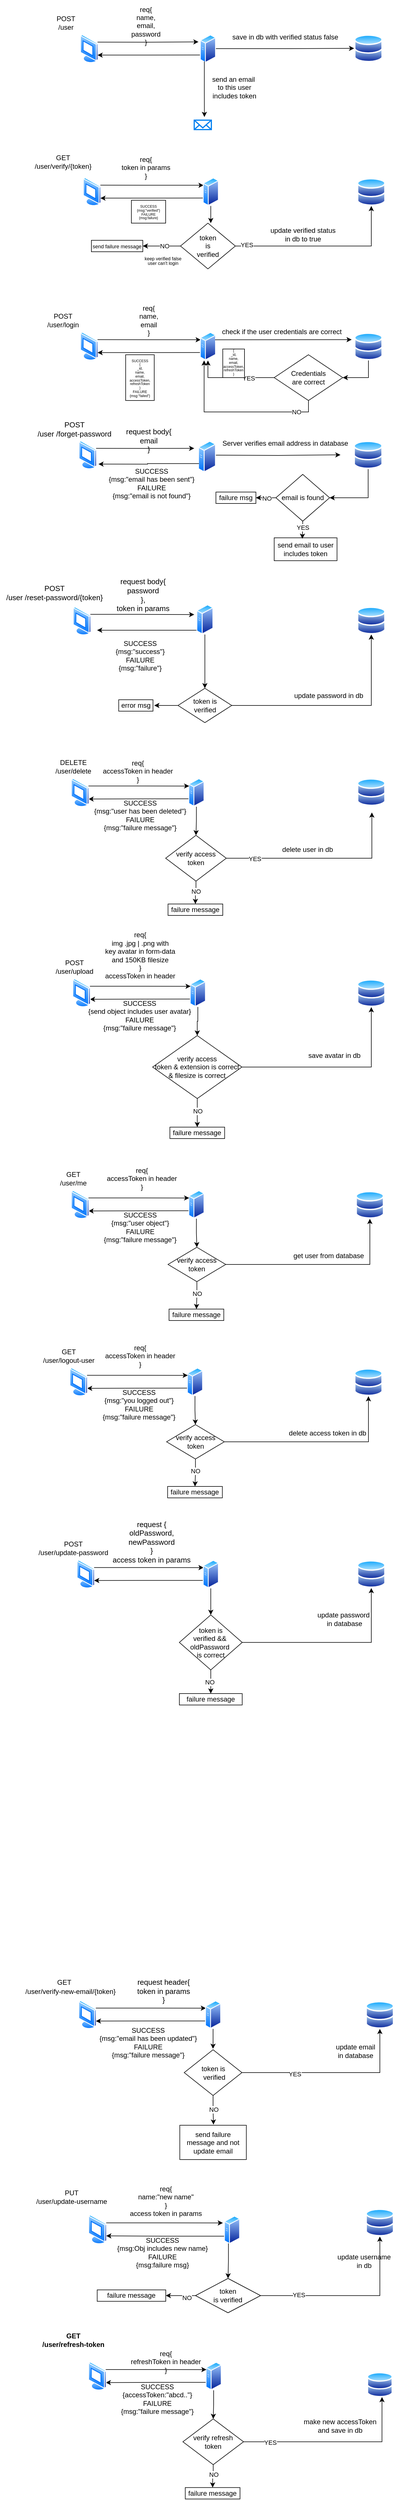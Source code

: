 <mxfile version="23.1.2" type="device">
  <diagram id="Fzx5WwRsPnoLJgNOwPdi" name="Page-1">
    <mxGraphModel dx="934" dy="715" grid="1" gridSize="10" guides="1" tooltips="1" connect="1" arrows="1" fold="1" page="1" pageScale="1" pageWidth="827" pageHeight="1169" math="0" shadow="0">
      <root>
        <mxCell id="0" />
        <mxCell id="1" parent="0" />
        <mxCell id="-NY3NpNkmHzMiphdb3_H-1" value="" style="image;aspect=fixed;perimeter=ellipsePerimeter;html=1;align=center;shadow=0;dashed=0;spacingTop=3;image=img/lib/active_directory/vista_terminal.svg;" parent="1" vertex="1">
          <mxGeometry x="160" y="60" width="32.5" height="50" as="geometry" />
        </mxCell>
        <mxCell id="-NY3NpNkmHzMiphdb3_H-2" style="edgeStyle=orthogonalEdgeStyle;rounded=0;orthogonalLoop=1;jettySize=auto;html=1;exitX=0;exitY=0.75;exitDx=0;exitDy=0;entryX=1;entryY=0.75;entryDx=0;entryDy=0;" parent="1" source="-NY3NpNkmHzMiphdb3_H-4" target="-NY3NpNkmHzMiphdb3_H-1" edge="1">
          <mxGeometry relative="1" as="geometry" />
        </mxCell>
        <mxCell id="-NY3NpNkmHzMiphdb3_H-3" style="edgeStyle=orthogonalEdgeStyle;rounded=0;orthogonalLoop=1;jettySize=auto;html=1;exitX=1;exitY=0.5;exitDx=0;exitDy=0;entryX=0;entryY=0.5;entryDx=0;entryDy=0;" parent="1" source="-NY3NpNkmHzMiphdb3_H-4" target="-NY3NpNkmHzMiphdb3_H-5" edge="1">
          <mxGeometry relative="1" as="geometry" />
        </mxCell>
        <mxCell id="-NY3NpNkmHzMiphdb3_H-4" value="" style="image;aspect=fixed;perimeter=ellipsePerimeter;html=1;align=center;shadow=0;dashed=0;spacingTop=3;image=img/lib/active_directory/generic_server.svg;" parent="1" vertex="1">
          <mxGeometry x="370" y="60" width="28.0" height="50" as="geometry" />
        </mxCell>
        <mxCell id="-NY3NpNkmHzMiphdb3_H-5" value="" style="image;aspect=fixed;perimeter=ellipsePerimeter;html=1;align=center;shadow=0;dashed=0;spacingTop=3;image=img/lib/active_directory/databases.svg;" parent="1" vertex="1">
          <mxGeometry x="640" y="60" width="50" height="49" as="geometry" />
        </mxCell>
        <mxCell id="-NY3NpNkmHzMiphdb3_H-6" style="edgeStyle=orthogonalEdgeStyle;rounded=0;orthogonalLoop=1;jettySize=auto;html=1;exitX=1;exitY=0.25;exitDx=0;exitDy=0;entryX=-0.09;entryY=0.264;entryDx=0;entryDy=0;entryPerimeter=0;" parent="1" source="-NY3NpNkmHzMiphdb3_H-1" target="-NY3NpNkmHzMiphdb3_H-4" edge="1">
          <mxGeometry relative="1" as="geometry" />
        </mxCell>
        <mxCell id="-NY3NpNkmHzMiphdb3_H-7" value="POST&lt;br&gt;/user" style="text;html=1;align=center;verticalAlign=middle;resizable=0;points=[];autosize=1;strokeColor=none;fillColor=none;" parent="1" vertex="1">
          <mxGeometry x="105" y="20" width="60" height="40" as="geometry" />
        </mxCell>
        <mxCell id="-NY3NpNkmHzMiphdb3_H-8" value="req{&lt;br&gt;name,&lt;br&gt;email,&lt;br&gt;password&lt;br&gt;}" style="text;html=1;align=center;verticalAlign=middle;resizable=0;points=[];autosize=1;strokeColor=none;fillColor=none;" parent="1" vertex="1">
          <mxGeometry x="240" width="70" height="90" as="geometry" />
        </mxCell>
        <mxCell id="-NY3NpNkmHzMiphdb3_H-9" style="edgeStyle=orthogonalEdgeStyle;rounded=0;orthogonalLoop=1;jettySize=auto;html=1;exitX=0.25;exitY=1;exitDx=0;exitDy=0;entryX=0.328;entryY=-0.335;entryDx=0;entryDy=0;entryPerimeter=0;" parent="1" source="-NY3NpNkmHzMiphdb3_H-4" edge="1">
          <mxGeometry relative="1" as="geometry">
            <mxPoint x="377.84" y="204.472" as="targetPoint" />
          </mxGeometry>
        </mxCell>
        <mxCell id="-NY3NpNkmHzMiphdb3_H-10" value="send an email&amp;nbsp;&lt;br&gt;to this user &lt;br&gt;includes token" style="text;html=1;align=center;verticalAlign=middle;resizable=0;points=[];autosize=1;strokeColor=none;fillColor=none;" parent="1" vertex="1">
          <mxGeometry x="380" y="123" width="100" height="60" as="geometry" />
        </mxCell>
        <mxCell id="-NY3NpNkmHzMiphdb3_H-11" value="save in db with verified status false" style="text;html=1;align=center;verticalAlign=middle;resizable=0;points=[];autosize=1;strokeColor=none;fillColor=none;" parent="1" vertex="1">
          <mxGeometry x="413.5" y="50" width="210" height="30" as="geometry" />
        </mxCell>
        <mxCell id="-NY3NpNkmHzMiphdb3_H-12" value="" style="html=1;verticalLabelPosition=bottom;align=center;labelBackgroundColor=#ffffff;verticalAlign=top;strokeWidth=2;strokeColor=#0080F0;shadow=0;dashed=0;shape=mxgraph.ios7.icons.mail;" parent="1" vertex="1">
          <mxGeometry x="360" y="210" width="30" height="16.5" as="geometry" />
        </mxCell>
        <mxCell id="-NY3NpNkmHzMiphdb3_H-13" style="edgeStyle=orthogonalEdgeStyle;rounded=0;orthogonalLoop=1;jettySize=auto;html=1;exitX=1;exitY=0.25;exitDx=0;exitDy=0;entryX=0;entryY=0.25;entryDx=0;entryDy=0;" parent="1" source="-NY3NpNkmHzMiphdb3_H-14" target="-NY3NpNkmHzMiphdb3_H-16" edge="1">
          <mxGeometry relative="1" as="geometry" />
        </mxCell>
        <mxCell id="-NY3NpNkmHzMiphdb3_H-14" value="" style="image;aspect=fixed;perimeter=ellipsePerimeter;html=1;align=center;shadow=0;dashed=0;spacingTop=3;image=img/lib/active_directory/vista_terminal.svg;" parent="1" vertex="1">
          <mxGeometry x="165" y="310" width="32.5" height="50" as="geometry" />
        </mxCell>
        <mxCell id="-NY3NpNkmHzMiphdb3_H-15" style="edgeStyle=orthogonalEdgeStyle;rounded=0;orthogonalLoop=1;jettySize=auto;html=1;exitX=0;exitY=0.75;exitDx=0;exitDy=0;entryX=1;entryY=0.75;entryDx=0;entryDy=0;" parent="1" source="-NY3NpNkmHzMiphdb3_H-16" target="-NY3NpNkmHzMiphdb3_H-14" edge="1">
          <mxGeometry relative="1" as="geometry" />
        </mxCell>
        <mxCell id="-NY3NpNkmHzMiphdb3_H-16" value="" style="image;aspect=fixed;perimeter=ellipsePerimeter;html=1;align=center;shadow=0;dashed=0;spacingTop=3;image=img/lib/active_directory/generic_server.svg;" parent="1" vertex="1">
          <mxGeometry x="375" y="310" width="28.0" height="50" as="geometry" />
        </mxCell>
        <mxCell id="-NY3NpNkmHzMiphdb3_H-17" value="" style="image;aspect=fixed;perimeter=ellipsePerimeter;html=1;align=center;shadow=0;dashed=0;spacingTop=3;image=img/lib/active_directory/databases.svg;" parent="1" vertex="1">
          <mxGeometry x="645" y="311" width="50" height="49" as="geometry" />
        </mxCell>
        <mxCell id="-NY3NpNkmHzMiphdb3_H-18" value="GET&lt;br&gt;/user/verify/{token}" style="text;html=1;align=center;verticalAlign=middle;resizable=0;points=[];autosize=1;strokeColor=none;fillColor=none;" parent="1" vertex="1">
          <mxGeometry x="70" y="263" width="120" height="40" as="geometry" />
        </mxCell>
        <mxCell id="-NY3NpNkmHzMiphdb3_H-19" value="req{&lt;br&gt;token in params&lt;br&gt;}" style="text;html=1;align=center;verticalAlign=middle;resizable=0;points=[];autosize=1;strokeColor=none;fillColor=none;" parent="1" vertex="1">
          <mxGeometry x="220" y="263" width="110" height="60" as="geometry" />
        </mxCell>
        <mxCell id="-NY3NpNkmHzMiphdb3_H-20" style="edgeStyle=orthogonalEdgeStyle;rounded=0;orthogonalLoop=1;jettySize=auto;html=1;exitX=1;exitY=0.5;exitDx=0;exitDy=0;entryX=0.5;entryY=1;entryDx=0;entryDy=0;" parent="1" source="-NY3NpNkmHzMiphdb3_H-24" target="-NY3NpNkmHzMiphdb3_H-17" edge="1">
          <mxGeometry relative="1" as="geometry" />
        </mxCell>
        <mxCell id="-NY3NpNkmHzMiphdb3_H-21" value="YES" style="edgeLabel;html=1;align=center;verticalAlign=middle;resizable=0;points=[];" parent="-NY3NpNkmHzMiphdb3_H-20" vertex="1" connectable="0">
          <mxGeometry x="-0.871" y="2" relative="1" as="geometry">
            <mxPoint as="offset" />
          </mxGeometry>
        </mxCell>
        <mxCell id="-NY3NpNkmHzMiphdb3_H-22" style="edgeStyle=orthogonalEdgeStyle;rounded=0;orthogonalLoop=1;jettySize=auto;html=1;" parent="1" source="-NY3NpNkmHzMiphdb3_H-24" edge="1">
          <mxGeometry relative="1" as="geometry">
            <mxPoint x="270.0" y="430" as="targetPoint" />
          </mxGeometry>
        </mxCell>
        <mxCell id="-NY3NpNkmHzMiphdb3_H-23" value="NO" style="edgeLabel;html=1;align=center;verticalAlign=middle;resizable=0;points=[];" parent="-NY3NpNkmHzMiphdb3_H-22" vertex="1" connectable="0">
          <mxGeometry x="-0.138" relative="1" as="geometry">
            <mxPoint as="offset" />
          </mxGeometry>
        </mxCell>
        <mxCell id="-NY3NpNkmHzMiphdb3_H-24" value="token&lt;br&gt;is&lt;br&gt;verified" style="rhombus;whiteSpace=wrap;html=1;" parent="1" vertex="1">
          <mxGeometry x="336" y="390" width="96" height="80" as="geometry" />
        </mxCell>
        <mxCell id="-NY3NpNkmHzMiphdb3_H-25" style="edgeStyle=orthogonalEdgeStyle;rounded=0;orthogonalLoop=1;jettySize=auto;html=1;entryX=0.552;entryY=0;entryDx=0;entryDy=0;entryPerimeter=0;" parent="1" source="-NY3NpNkmHzMiphdb3_H-16" target="-NY3NpNkmHzMiphdb3_H-24" edge="1">
          <mxGeometry relative="1" as="geometry" />
        </mxCell>
        <mxCell id="-NY3NpNkmHzMiphdb3_H-26" value="update verified status &lt;br&gt;in db to true" style="text;html=1;align=center;verticalAlign=middle;resizable=0;points=[];autosize=1;strokeColor=none;fillColor=none;" parent="1" vertex="1">
          <mxGeometry x="480" y="390" width="140" height="40" as="geometry" />
        </mxCell>
        <mxCell id="-NY3NpNkmHzMiphdb3_H-27" value="&lt;font style=&quot;font-size: 9px;&quot;&gt;send failure message&lt;/font&gt;" style="whiteSpace=wrap;html=1;direction=south;" parent="1" vertex="1">
          <mxGeometry x="180" y="420" width="90" height="20" as="geometry" />
        </mxCell>
        <mxCell id="-NY3NpNkmHzMiphdb3_H-28" value="&lt;p style=&quot;line-height: 40%;&quot;&gt;&lt;font style=&quot;font-size: 6px;&quot;&gt;SUCCESS&lt;br&gt;{msg:&quot;verified&quot;}&lt;br&gt;FAILURE&lt;br&gt;{msg:failure}&lt;/font&gt;&lt;br&gt;&lt;/p&gt;" style="whiteSpace=wrap;html=1;" parent="1" vertex="1">
          <mxGeometry x="250" y="350" width="60" height="40" as="geometry" />
        </mxCell>
        <mxCell id="-NY3NpNkmHzMiphdb3_H-29" value="&lt;p style=&quot;line-height: 50%;&quot;&gt;&lt;font style=&quot;font-size: 8px;&quot;&gt;keep verified false&lt;br&gt;user can&#39;t login&lt;/font&gt;&lt;br&gt;&lt;/p&gt;" style="text;html=1;align=center;verticalAlign=middle;resizable=0;points=[];autosize=1;strokeColor=none;fillColor=none;" parent="1" vertex="1">
          <mxGeometry x="260" y="430" width="90" height="50" as="geometry" />
        </mxCell>
        <mxCell id="-NY3NpNkmHzMiphdb3_H-30" style="edgeStyle=orthogonalEdgeStyle;rounded=0;orthogonalLoop=1;jettySize=auto;html=1;exitX=1;exitY=0.25;exitDx=0;exitDy=0;entryX=0;entryY=0.25;entryDx=0;entryDy=0;" parent="1" source="-NY3NpNkmHzMiphdb3_H-31" target="-NY3NpNkmHzMiphdb3_H-33" edge="1">
          <mxGeometry relative="1" as="geometry" />
        </mxCell>
        <mxCell id="-NY3NpNkmHzMiphdb3_H-31" value="" style="image;aspect=fixed;perimeter=ellipsePerimeter;html=1;align=center;shadow=0;dashed=0;spacingTop=3;image=img/lib/active_directory/vista_terminal.svg;" parent="1" vertex="1">
          <mxGeometry x="160" y="580" width="32.5" height="50" as="geometry" />
        </mxCell>
        <mxCell id="-NY3NpNkmHzMiphdb3_H-32" style="edgeStyle=orthogonalEdgeStyle;rounded=0;orthogonalLoop=1;jettySize=auto;html=1;exitX=0;exitY=0.75;exitDx=0;exitDy=0;entryX=1;entryY=0.75;entryDx=0;entryDy=0;" parent="1" source="-NY3NpNkmHzMiphdb3_H-33" target="-NY3NpNkmHzMiphdb3_H-31" edge="1">
          <mxGeometry relative="1" as="geometry" />
        </mxCell>
        <mxCell id="-NY3NpNkmHzMiphdb3_H-33" value="" style="image;aspect=fixed;perimeter=ellipsePerimeter;html=1;align=center;shadow=0;dashed=0;spacingTop=3;image=img/lib/active_directory/generic_server.svg;" parent="1" vertex="1">
          <mxGeometry x="370" y="580" width="28.0" height="50" as="geometry" />
        </mxCell>
        <mxCell id="-NY3NpNkmHzMiphdb3_H-34" style="edgeStyle=orthogonalEdgeStyle;rounded=0;orthogonalLoop=1;jettySize=auto;html=1;exitX=0.5;exitY=1;exitDx=0;exitDy=0;entryX=1;entryY=0.5;entryDx=0;entryDy=0;" parent="1" source="-NY3NpNkmHzMiphdb3_H-35" target="-NY3NpNkmHzMiphdb3_H-44" edge="1">
          <mxGeometry relative="1" as="geometry" />
        </mxCell>
        <mxCell id="-NY3NpNkmHzMiphdb3_H-35" value="" style="image;aspect=fixed;perimeter=ellipsePerimeter;html=1;align=center;shadow=0;dashed=0;spacingTop=3;image=img/lib/active_directory/databases.svg;" parent="1" vertex="1">
          <mxGeometry x="640" y="581" width="50" height="49" as="geometry" />
        </mxCell>
        <mxCell id="-NY3NpNkmHzMiphdb3_H-36" value="POST&lt;br&gt;/user/login" style="text;html=1;align=center;verticalAlign=middle;resizable=0;points=[];autosize=1;strokeColor=none;fillColor=none;" parent="1" vertex="1">
          <mxGeometry x="90" y="540" width="80" height="40" as="geometry" />
        </mxCell>
        <mxCell id="-NY3NpNkmHzMiphdb3_H-37" value="req{&lt;br&gt;name,&lt;br&gt;email&lt;br&gt;}" style="text;html=1;align=center;verticalAlign=middle;resizable=0;points=[];autosize=1;strokeColor=none;fillColor=none;" parent="1" vertex="1">
          <mxGeometry x="250" y="525" width="60" height="70" as="geometry" />
        </mxCell>
        <mxCell id="-NY3NpNkmHzMiphdb3_H-38" value="&lt;p style=&quot;line-height: 40%;&quot;&gt;&lt;br&gt;&lt;/p&gt;" style="text;html=1;align=center;verticalAlign=middle;resizable=0;points=[];autosize=1;strokeColor=none;fillColor=none;" parent="1" vertex="1">
          <mxGeometry x="270" y="633" width="20" height="40" as="geometry" />
        </mxCell>
        <mxCell id="-NY3NpNkmHzMiphdb3_H-39" value="&lt;p style=&quot;line-height: 40%;&quot;&gt;&lt;font style=&quot;font-size: 6px;&quot;&gt;SUCCESS&lt;/font&gt;&lt;br style=&quot;border-color: var(--border-color); font-size: 6px;&quot;&gt;&lt;span style=&quot;font-size: 6px;&quot;&gt;{&lt;/span&gt;&lt;br style=&quot;border-color: var(--border-color); font-size: 6px;&quot;&gt;&lt;span style=&quot;font-size: 6px;&quot;&gt;_id,&lt;/span&gt;&lt;br style=&quot;border-color: var(--border-color); font-size: 6px;&quot;&gt;&lt;span style=&quot;font-size: 6px;&quot;&gt;name,&lt;/span&gt;&lt;br style=&quot;border-color: var(--border-color); font-size: 6px;&quot;&gt;&lt;span style=&quot;font-size: 6px;&quot;&gt;email,&lt;/span&gt;&lt;br style=&quot;border-color: var(--border-color); font-size: 6px;&quot;&gt;&lt;span style=&quot;font-size: 6px;&quot;&gt;accessToken,&lt;/span&gt;&lt;br style=&quot;border-color: var(--border-color); font-size: 6px;&quot;&gt;&lt;span style=&quot;font-size: 6px;&quot;&gt;refreshToken&lt;/span&gt;&lt;br style=&quot;border-color: var(--border-color); font-size: 6px;&quot;&gt;&lt;span style=&quot;font-size: 6px;&quot;&gt;}&lt;/span&gt;&lt;br style=&quot;border-color: var(--border-color); font-size: 6px;&quot;&gt;&lt;span style=&quot;font-size: 6px;&quot;&gt;FAILURE&lt;/span&gt;&lt;br style=&quot;border-color: var(--border-color); font-size: 6px;&quot;&gt;&lt;span style=&quot;font-size: 6px;&quot;&gt;{msg:&quot;failed&quot;}&lt;/span&gt;&lt;/p&gt;" style="rounded=0;whiteSpace=wrap;html=1;" parent="1" vertex="1">
          <mxGeometry x="240" y="620" width="50" height="80" as="geometry" />
        </mxCell>
        <mxCell id="-NY3NpNkmHzMiphdb3_H-40" value="check if the user credentials are correct" style="text;html=1;align=center;verticalAlign=middle;resizable=0;points=[];autosize=1;strokeColor=none;fillColor=none;" parent="1" vertex="1">
          <mxGeometry x="398" y="565" width="230" height="30" as="geometry" />
        </mxCell>
        <mxCell id="-NY3NpNkmHzMiphdb3_H-41" style="edgeStyle=orthogonalEdgeStyle;rounded=0;orthogonalLoop=1;jettySize=auto;html=1;exitX=1;exitY=0.25;exitDx=0;exitDy=0;entryX=-0.086;entryY=0.257;entryDx=0;entryDy=0;entryPerimeter=0;" parent="1" source="-NY3NpNkmHzMiphdb3_H-33" target="-NY3NpNkmHzMiphdb3_H-35" edge="1">
          <mxGeometry relative="1" as="geometry" />
        </mxCell>
        <mxCell id="-NY3NpNkmHzMiphdb3_H-42" style="edgeStyle=orthogonalEdgeStyle;rounded=0;orthogonalLoop=1;jettySize=auto;html=1;exitX=0;exitY=0.5;exitDx=0;exitDy=0;entryX=0.5;entryY=1;entryDx=0;entryDy=0;" parent="1" source="-NY3NpNkmHzMiphdb3_H-44" target="-NY3NpNkmHzMiphdb3_H-33" edge="1">
          <mxGeometry relative="1" as="geometry" />
        </mxCell>
        <mxCell id="-NY3NpNkmHzMiphdb3_H-43" value="YES" style="edgeLabel;html=1;align=center;verticalAlign=middle;resizable=0;points=[];" parent="-NY3NpNkmHzMiphdb3_H-42" vertex="1" connectable="0">
          <mxGeometry x="-0.377" y="1" relative="1" as="geometry">
            <mxPoint as="offset" />
          </mxGeometry>
        </mxCell>
        <mxCell id="-NY3NpNkmHzMiphdb3_H-44" value="Credentials&lt;br&gt;are correct" style="rhombus;whiteSpace=wrap;html=1;" parent="1" vertex="1">
          <mxGeometry x="500" y="620" width="120" height="80" as="geometry" />
        </mxCell>
        <mxCell id="-NY3NpNkmHzMiphdb3_H-45" style="edgeStyle=orthogonalEdgeStyle;rounded=0;orthogonalLoop=1;jettySize=auto;html=1;exitX=0.5;exitY=1;exitDx=0;exitDy=0;entryX=0.262;entryY=1;entryDx=0;entryDy=0;entryPerimeter=0;" parent="1" source="-NY3NpNkmHzMiphdb3_H-44" target="-NY3NpNkmHzMiphdb3_H-33" edge="1">
          <mxGeometry relative="1" as="geometry" />
        </mxCell>
        <mxCell id="-NY3NpNkmHzMiphdb3_H-46" value="NO" style="edgeLabel;html=1;align=center;verticalAlign=middle;resizable=0;points=[];" parent="-NY3NpNkmHzMiphdb3_H-45" vertex="1" connectable="0">
          <mxGeometry x="-0.715" relative="1" as="geometry">
            <mxPoint as="offset" />
          </mxGeometry>
        </mxCell>
        <mxCell id="-NY3NpNkmHzMiphdb3_H-47" value="&lt;p style=&quot;line-height: 40%;&quot;&gt;&lt;br style=&quot;border-color: var(--border-color); font-size: 6px;&quot;&gt;&lt;span style=&quot;font-size: 6px;&quot;&gt;{&lt;/span&gt;&lt;br style=&quot;border-color: var(--border-color); font-size: 6px;&quot;&gt;&lt;span style=&quot;font-size: 6px;&quot;&gt;_id,&lt;/span&gt;&lt;br style=&quot;border-color: var(--border-color); font-size: 6px;&quot;&gt;&lt;span style=&quot;font-size: 6px;&quot;&gt;name,&lt;/span&gt;&lt;br style=&quot;border-color: var(--border-color); font-size: 6px;&quot;&gt;&lt;span style=&quot;font-size: 6px;&quot;&gt;email,&lt;/span&gt;&lt;br style=&quot;border-color: var(--border-color); font-size: 6px;&quot;&gt;&lt;span style=&quot;font-size: 6px;&quot;&gt;accessToken,&lt;/span&gt;&lt;br style=&quot;border-color: var(--border-color); font-size: 6px;&quot;&gt;&lt;span style=&quot;font-size: 6px;&quot;&gt;refreshToken&lt;/span&gt;&lt;br style=&quot;border-color: var(--border-color); font-size: 6px;&quot;&gt;&lt;span style=&quot;font-size: 6px;&quot;&gt;}&lt;/span&gt;&lt;br style=&quot;border-color: var(--border-color); font-size: 6px;&quot;&gt;&lt;br style=&quot;border-color: var(--border-color); font-size: 6px;&quot;&gt;&lt;br&gt;&lt;/p&gt;" style="rounded=0;whiteSpace=wrap;html=1;" parent="1" vertex="1">
          <mxGeometry x="410" y="610" width="38" height="50" as="geometry" />
        </mxCell>
        <mxCell id="-NY3NpNkmHzMiphdb3_H-48" value="" style="image;aspect=fixed;perimeter=ellipsePerimeter;html=1;align=center;shadow=0;dashed=0;spacingTop=3;image=img/lib/active_directory/generic_server.svg;" parent="1" vertex="1">
          <mxGeometry x="366.69" y="770" width="31.31" height="55.9" as="geometry" />
        </mxCell>
        <mxCell id="-NY3NpNkmHzMiphdb3_H-49" value="&lt;div style=&quot;font-size: 13px;&quot;&gt;&lt;font style=&quot;background-color: initial;&quot;&gt;POST&lt;/font&gt;&lt;/div&gt;&lt;div style=&quot;font-size: 13px;&quot;&gt;&lt;font style=&quot;background-color: initial;&quot;&gt;/user &lt;/font&gt;&lt;span style=&quot;background-color: initial;&quot;&gt;/forget-password&lt;/span&gt;&lt;br&gt;&lt;/div&gt;" style="text;html=1;align=center;verticalAlign=middle;resizable=0;points=[];autosize=1;strokeColor=none;fillColor=none;" parent="1" vertex="1">
          <mxGeometry x="75" y="730" width="150" height="40" as="geometry" />
        </mxCell>
        <mxCell id="-NY3NpNkmHzMiphdb3_H-51" value="&lt;div style=&quot;font-size: 13px;&quot;&gt;&lt;font style=&quot;font-size: 13px;&quot;&gt;request body{&lt;br&gt;email&lt;br&gt;&lt;/font&gt;&lt;/div&gt;&lt;div style=&quot;font-size: 13px;&quot;&gt;&lt;font style=&quot;font-size: 13px;&quot;&gt;}&lt;/font&gt;&lt;/div&gt;" style="text;html=1;align=center;verticalAlign=middle;resizable=0;points=[];autosize=1;strokeColor=none;fillColor=none;" parent="1" vertex="1">
          <mxGeometry x="230" y="740" width="100" height="60" as="geometry" />
        </mxCell>
        <mxCell id="-NY3NpNkmHzMiphdb3_H-76" style="edgeStyle=orthogonalEdgeStyle;rounded=0;orthogonalLoop=1;jettySize=auto;html=1;exitX=0.5;exitY=1;exitDx=0;exitDy=0;entryX=1;entryY=0.5;entryDx=0;entryDy=0;" parent="1" source="-NY3NpNkmHzMiphdb3_H-52" target="-NY3NpNkmHzMiphdb3_H-60" edge="1">
          <mxGeometry relative="1" as="geometry" />
        </mxCell>
        <mxCell id="-NY3NpNkmHzMiphdb3_H-52" value="" style="image;aspect=fixed;perimeter=ellipsePerimeter;html=1;align=center;shadow=0;dashed=0;spacingTop=3;image=img/lib/active_directory/databases.svg;" parent="1" vertex="1">
          <mxGeometry x="638.98" y="770" width="51.02" height="50" as="geometry" />
        </mxCell>
        <mxCell id="-NY3NpNkmHzMiphdb3_H-53" value="Server verifies email address in database" style="text;html=1;align=center;verticalAlign=middle;resizable=0;points=[];autosize=1;strokeColor=none;fillColor=none;" parent="1" vertex="1">
          <mxGeometry x="393.5" y="760" width="250" height="30" as="geometry" />
        </mxCell>
        <mxCell id="-NY3NpNkmHzMiphdb3_H-54" value="SUCCESS&lt;br&gt;{msg:&quot;email has been sent&quot;}&lt;br&gt;FAILURE&lt;br&gt;{msg:&quot;email is not found&quot;}" style="text;html=1;align=center;verticalAlign=middle;resizable=0;points=[];autosize=1;strokeColor=none;fillColor=none;" parent="1" vertex="1">
          <mxGeometry x="200" y="810" width="170" height="70" as="geometry" />
        </mxCell>
        <mxCell id="-NY3NpNkmHzMiphdb3_H-57" style="edgeStyle=orthogonalEdgeStyle;rounded=0;orthogonalLoop=1;jettySize=auto;html=1;" parent="1" edge="1">
          <mxGeometry relative="1" as="geometry">
            <mxPoint x="616" y="795.0" as="targetPoint" />
            <mxPoint x="398.0" y="795.5" as="sourcePoint" />
          </mxGeometry>
        </mxCell>
        <mxCell id="-NY3NpNkmHzMiphdb3_H-83" style="edgeStyle=orthogonalEdgeStyle;rounded=0;orthogonalLoop=1;jettySize=auto;html=1;exitX=0;exitY=0.5;exitDx=0;exitDy=0;entryX=1;entryY=0.5;entryDx=0;entryDy=0;" parent="1" source="-NY3NpNkmHzMiphdb3_H-60" target="-NY3NpNkmHzMiphdb3_H-69" edge="1">
          <mxGeometry relative="1" as="geometry" />
        </mxCell>
        <mxCell id="-NY3NpNkmHzMiphdb3_H-84" value="NO" style="edgeLabel;html=1;align=center;verticalAlign=middle;resizable=0;points=[];" parent="-NY3NpNkmHzMiphdb3_H-83" vertex="1" connectable="0">
          <mxGeometry x="-0.079" y="1" relative="1" as="geometry">
            <mxPoint as="offset" />
          </mxGeometry>
        </mxCell>
        <mxCell id="-NY3NpNkmHzMiphdb3_H-60" value="email is found" style="rhombus;whiteSpace=wrap;html=1;" parent="1" vertex="1">
          <mxGeometry x="503.0" y="829.08" width="94" height="81.84" as="geometry" />
        </mxCell>
        <mxCell id="-NY3NpNkmHzMiphdb3_H-69" value="failure msg" style="whiteSpace=wrap;html=1;" parent="1" vertex="1">
          <mxGeometry x="398" y="860" width="70" height="20" as="geometry" />
        </mxCell>
        <mxCell id="-NY3NpNkmHzMiphdb3_H-75" value="send email to user&lt;br style=&quot;border-color: var(--border-color);&quot;&gt;&lt;span style=&quot;&quot;&gt;includes token&lt;/span&gt;" style="whiteSpace=wrap;html=1;" parent="1" vertex="1">
          <mxGeometry x="500" y="940" width="110" height="40" as="geometry" />
        </mxCell>
        <mxCell id="-NY3NpNkmHzMiphdb3_H-81" style="edgeStyle=orthogonalEdgeStyle;rounded=0;orthogonalLoop=1;jettySize=auto;html=1;exitX=1;exitY=0.25;exitDx=0;exitDy=0;" parent="1" source="-NY3NpNkmHzMiphdb3_H-77" edge="1">
          <mxGeometry relative="1" as="geometry">
            <mxPoint x="360" y="783.667" as="targetPoint" />
          </mxGeometry>
        </mxCell>
        <mxCell id="-NY3NpNkmHzMiphdb3_H-77" value="" style="image;aspect=fixed;perimeter=ellipsePerimeter;html=1;align=center;shadow=0;dashed=0;spacingTop=3;image=img/lib/active_directory/vista_terminal.svg;" parent="1" vertex="1">
          <mxGeometry x="157.5" y="770" width="32.5" height="50" as="geometry" />
        </mxCell>
        <mxCell id="-NY3NpNkmHzMiphdb3_H-82" style="edgeStyle=orthogonalEdgeStyle;rounded=0;orthogonalLoop=1;jettySize=auto;html=1;exitX=0;exitY=0.75;exitDx=0;exitDy=0;entryX=1.072;entryY=0.823;entryDx=0;entryDy=0;entryPerimeter=0;" parent="1" source="-NY3NpNkmHzMiphdb3_H-48" target="-NY3NpNkmHzMiphdb3_H-77" edge="1">
          <mxGeometry relative="1" as="geometry" />
        </mxCell>
        <mxCell id="-NY3NpNkmHzMiphdb3_H-85" style="edgeStyle=orthogonalEdgeStyle;rounded=0;orthogonalLoop=1;jettySize=auto;html=1;exitX=0.5;exitY=1;exitDx=0;exitDy=0;entryX=0.448;entryY=0.042;entryDx=0;entryDy=0;entryPerimeter=0;" parent="1" source="-NY3NpNkmHzMiphdb3_H-60" target="-NY3NpNkmHzMiphdb3_H-75" edge="1">
          <mxGeometry relative="1" as="geometry" />
        </mxCell>
        <mxCell id="-NY3NpNkmHzMiphdb3_H-86" value="YES" style="edgeLabel;html=1;align=center;verticalAlign=middle;resizable=0;points=[];" parent="-NY3NpNkmHzMiphdb3_H-85" vertex="1" connectable="0">
          <mxGeometry x="-0.27" relative="1" as="geometry">
            <mxPoint as="offset" />
          </mxGeometry>
        </mxCell>
        <mxCell id="-NY3NpNkmHzMiphdb3_H-87" style="edgeStyle=orthogonalEdgeStyle;rounded=0;orthogonalLoop=1;jettySize=auto;html=1;exitX=0.5;exitY=1;exitDx=0;exitDy=0;entryX=0.5;entryY=0;entryDx=0;entryDy=0;" parent="1" source="-NY3NpNkmHzMiphdb3_H-88" target="-NY3NpNkmHzMiphdb3_H-100" edge="1">
          <mxGeometry relative="1" as="geometry" />
        </mxCell>
        <mxCell id="-NY3NpNkmHzMiphdb3_H-112" style="edgeStyle=orthogonalEdgeStyle;rounded=0;orthogonalLoop=1;jettySize=auto;html=1;exitX=0;exitY=1;exitDx=0;exitDy=0;" parent="1" source="-NY3NpNkmHzMiphdb3_H-88" edge="1">
          <mxGeometry relative="1" as="geometry">
            <mxPoint x="190" y="1101.471" as="targetPoint" />
          </mxGeometry>
        </mxCell>
        <mxCell id="-NY3NpNkmHzMiphdb3_H-88" value="" style="image;aspect=fixed;perimeter=ellipsePerimeter;html=1;align=center;shadow=0;dashed=0;spacingTop=3;image=img/lib/active_directory/generic_server.svg;" parent="1" vertex="1">
          <mxGeometry x="363.82" y="1056" width="29.68" height="53" as="geometry" />
        </mxCell>
        <mxCell id="-NY3NpNkmHzMiphdb3_H-89" value="&lt;div style=&quot;font-size: 13px;&quot;&gt;&lt;font style=&quot;font-size: 13px;&quot;&gt;POST&lt;/font&gt;&lt;/div&gt;&lt;div style=&quot;font-size: 13px;&quot;&gt;&lt;font style=&quot;font-size: 13px;&quot;&gt;/user &lt;/font&gt;/reset-password/{token}&lt;/div&gt;" style="text;html=1;align=center;verticalAlign=middle;resizable=0;points=[];autosize=1;strokeColor=none;fillColor=none;" parent="1" vertex="1">
          <mxGeometry x="20.0" y="1016" width="190" height="40" as="geometry" />
        </mxCell>
        <mxCell id="-NY3NpNkmHzMiphdb3_H-114" style="edgeStyle=orthogonalEdgeStyle;rounded=0;orthogonalLoop=1;jettySize=auto;html=1;exitX=1;exitY=0.25;exitDx=0;exitDy=0;" parent="1" source="-NY3NpNkmHzMiphdb3_H-90" edge="1">
          <mxGeometry relative="1" as="geometry">
            <mxPoint x="360" y="1074.143" as="targetPoint" />
          </mxGeometry>
        </mxCell>
        <mxCell id="-NY3NpNkmHzMiphdb3_H-90" value="" style="image;aspect=fixed;perimeter=ellipsePerimeter;html=1;align=center;shadow=0;dashed=0;spacingTop=3;image=img/lib/active_directory/vista_terminal.svg;" parent="1" vertex="1">
          <mxGeometry x="147.33" y="1060" width="32.67" height="50.27" as="geometry" />
        </mxCell>
        <mxCell id="-NY3NpNkmHzMiphdb3_H-91" value="&lt;div style=&quot;font-size: 13px;&quot;&gt;&lt;font style=&quot;font-size: 13px;&quot;&gt;request body{&lt;br&gt;password&lt;br&gt;&lt;/font&gt;&lt;/div&gt;&lt;div style=&quot;font-size: 13px;&quot;&gt;&lt;font style=&quot;font-size: 13px;&quot;&gt;},&lt;br&gt;token in params&lt;br&gt;&lt;/font&gt;&lt;/div&gt;" style="text;html=1;align=center;verticalAlign=middle;resizable=0;points=[];autosize=1;strokeColor=none;fillColor=none;" parent="1" vertex="1">
          <mxGeometry x="210" y="1000" width="120" height="80" as="geometry" />
        </mxCell>
        <mxCell id="-NY3NpNkmHzMiphdb3_H-92" value="" style="image;aspect=fixed;perimeter=ellipsePerimeter;html=1;align=center;shadow=0;dashed=0;spacingTop=3;image=img/lib/active_directory/databases.svg;" parent="1" vertex="1">
          <mxGeometry x="645.0" y="1060" width="50" height="49" as="geometry" />
        </mxCell>
        <mxCell id="-NY3NpNkmHzMiphdb3_H-97" value="SUCCESS&lt;br&gt;{msg:&quot;success&quot;}&lt;br&gt;FAILURE&lt;br&gt;{msg:&quot;failure&quot;}" style="text;html=1;align=center;verticalAlign=middle;resizable=0;points=[];autosize=1;strokeColor=none;fillColor=none;" parent="1" vertex="1">
          <mxGeometry x="210" y="1111" width="110" height="70" as="geometry" />
        </mxCell>
        <mxCell id="-NY3NpNkmHzMiphdb3_H-109" style="edgeStyle=orthogonalEdgeStyle;rounded=0;orthogonalLoop=1;jettySize=auto;html=1;exitX=1;exitY=0.5;exitDx=0;exitDy=0;entryX=0.5;entryY=1;entryDx=0;entryDy=0;" parent="1" source="-NY3NpNkmHzMiphdb3_H-100" target="-NY3NpNkmHzMiphdb3_H-92" edge="1">
          <mxGeometry relative="1" as="geometry" />
        </mxCell>
        <mxCell id="-NY3NpNkmHzMiphdb3_H-110" style="edgeStyle=orthogonalEdgeStyle;rounded=0;orthogonalLoop=1;jettySize=auto;html=1;exitX=0;exitY=0.5;exitDx=0;exitDy=0;" parent="1" source="-NY3NpNkmHzMiphdb3_H-100" edge="1">
          <mxGeometry relative="1" as="geometry">
            <mxPoint x="290" y="1233" as="targetPoint" />
          </mxGeometry>
        </mxCell>
        <mxCell id="-NY3NpNkmHzMiphdb3_H-100" value="token is &lt;br&gt;verified" style="rhombus;whiteSpace=wrap;html=1;" parent="1" vertex="1">
          <mxGeometry x="331.66" y="1203" width="94" height="60" as="geometry" />
        </mxCell>
        <mxCell id="-NY3NpNkmHzMiphdb3_H-104" value="&lt;div&gt;update password in db&lt;/div&gt;&lt;div&gt;&lt;br&gt;&lt;/div&gt;" style="text;html=1;align=center;verticalAlign=middle;resizable=0;points=[];autosize=1;strokeColor=none;fillColor=none;" parent="1" vertex="1">
          <mxGeometry x="520" y="1203" width="150" height="40" as="geometry" />
        </mxCell>
        <mxCell id="-NY3NpNkmHzMiphdb3_H-111" value="error msg" style="whiteSpace=wrap;html=1;" parent="1" vertex="1">
          <mxGeometry x="227.82" y="1223" width="60" height="20" as="geometry" />
        </mxCell>
        <mxCell id="-NY3NpNkmHzMiphdb3_H-137" style="edgeStyle=orthogonalEdgeStyle;rounded=0;orthogonalLoop=1;jettySize=auto;html=1;exitX=0;exitY=0.75;exitDx=0;exitDy=0;entryX=1;entryY=0.75;entryDx=0;entryDy=0;" parent="1" source="-NY3NpNkmHzMiphdb3_H-116" target="-NY3NpNkmHzMiphdb3_H-135" edge="1">
          <mxGeometry relative="1" as="geometry" />
        </mxCell>
        <mxCell id="-NY3NpNkmHzMiphdb3_H-139" style="edgeStyle=orthogonalEdgeStyle;rounded=0;orthogonalLoop=1;jettySize=auto;html=1;exitX=0.5;exitY=1;exitDx=0;exitDy=0;entryX=0.5;entryY=0;entryDx=0;entryDy=0;" parent="1" source="-NY3NpNkmHzMiphdb3_H-116" target="-NY3NpNkmHzMiphdb3_H-125" edge="1">
          <mxGeometry relative="1" as="geometry" />
        </mxCell>
        <mxCell id="-NY3NpNkmHzMiphdb3_H-116" value="" style="image;aspect=fixed;perimeter=ellipsePerimeter;html=1;align=center;shadow=0;dashed=0;spacingTop=3;image=img/lib/active_directory/generic_server.svg;" parent="1" vertex="1">
          <mxGeometry x="349.84" y="1360" width="28" height="50" as="geometry" />
        </mxCell>
        <mxCell id="-NY3NpNkmHzMiphdb3_H-117" value="&lt;div class=&quot;opblock-summary-path-description-wrapper&quot;&gt;&lt;/div&gt;&lt;span style=&quot;&quot; class=&quot;opblock-summary-method&quot;&gt;DELETE&lt;/span&gt;&lt;br&gt;/user/delete" style="text;html=1;align=center;verticalAlign=middle;resizable=0;points=[];autosize=1;strokeColor=none;fillColor=none;" parent="1" vertex="1">
          <mxGeometry x="102.5" y="1320" width="90" height="40" as="geometry" />
        </mxCell>
        <mxCell id="-NY3NpNkmHzMiphdb3_H-119" value="" style="image;aspect=fixed;perimeter=ellipsePerimeter;html=1;align=center;shadow=0;dashed=0;spacingTop=3;image=img/lib/active_directory/databases.svg;" parent="1" vertex="1">
          <mxGeometry x="645" y="1360" width="50" height="49" as="geometry" />
        </mxCell>
        <mxCell id="-NY3NpNkmHzMiphdb3_H-121" style="edgeStyle=orthogonalEdgeStyle;rounded=0;orthogonalLoop=1;jettySize=auto;html=1;" parent="1" source="-NY3NpNkmHzMiphdb3_H-125" edge="1">
          <mxGeometry relative="1" as="geometry">
            <mxPoint x="671" y="1420" as="targetPoint" />
            <mxPoint x="369.997" y="1534.093" as="sourcePoint" />
            <Array as="points">
              <mxPoint x="671" y="1500" />
            </Array>
          </mxGeometry>
        </mxCell>
        <mxCell id="-NY3NpNkmHzMiphdb3_H-140" value="YES" style="edgeLabel;html=1;align=center;verticalAlign=middle;resizable=0;points=[];" parent="-NY3NpNkmHzMiphdb3_H-121" vertex="1" connectable="0">
          <mxGeometry x="-0.705" y="-1" relative="1" as="geometry">
            <mxPoint as="offset" />
          </mxGeometry>
        </mxCell>
        <mxCell id="-NY3NpNkmHzMiphdb3_H-126" value="failure message" style="whiteSpace=wrap;html=1;" parent="1" vertex="1">
          <mxGeometry x="314.16" y="1580" width="95.84" height="20" as="geometry" />
        </mxCell>
        <mxCell id="-NY3NpNkmHzMiphdb3_H-127" value="req{&lt;br&gt;accessToken in header&lt;br&gt;}" style="text;html=1;align=center;verticalAlign=middle;resizable=0;points=[];autosize=1;strokeColor=none;fillColor=none;" parent="1" vertex="1">
          <mxGeometry x="186" y="1318" width="150" height="60" as="geometry" />
        </mxCell>
        <mxCell id="-NY3NpNkmHzMiphdb3_H-128" value="delete user in db" style="text;html=1;align=center;verticalAlign=middle;resizable=0;points=[];autosize=1;strokeColor=none;fillColor=none;" parent="1" vertex="1">
          <mxGeometry x="503" y="1470" width="110" height="30" as="geometry" />
        </mxCell>
        <mxCell id="-NY3NpNkmHzMiphdb3_H-129" value="SUCCESS&lt;br&gt;{msg:&quot;user has been deleted&quot;}&lt;br&gt;FAILURE&lt;br&gt;{msg:&quot;failure message&quot;}" style="text;html=1;align=center;verticalAlign=middle;resizable=0;points=[];autosize=1;strokeColor=none;fillColor=none;" parent="1" vertex="1">
          <mxGeometry x="175" y="1390" width="180" height="70" as="geometry" />
        </mxCell>
        <mxCell id="-NY3NpNkmHzMiphdb3_H-133" value="" style="edgeStyle=orthogonalEdgeStyle;rounded=0;orthogonalLoop=1;jettySize=auto;html=1;" parent="1" target="-NY3NpNkmHzMiphdb3_H-125" edge="1">
          <mxGeometry relative="1" as="geometry">
            <mxPoint x="670.57" y="1434.04" as="targetPoint" />
            <mxPoint x="369.997" y="1534.093" as="sourcePoint" />
            <Array as="points" />
          </mxGeometry>
        </mxCell>
        <mxCell id="-NY3NpNkmHzMiphdb3_H-141" style="edgeStyle=orthogonalEdgeStyle;rounded=0;orthogonalLoop=1;jettySize=auto;html=1;exitX=0.5;exitY=1;exitDx=0;exitDy=0;entryX=0.5;entryY=0;entryDx=0;entryDy=0;" parent="1" source="-NY3NpNkmHzMiphdb3_H-125" target="-NY3NpNkmHzMiphdb3_H-126" edge="1">
          <mxGeometry relative="1" as="geometry" />
        </mxCell>
        <mxCell id="-NY3NpNkmHzMiphdb3_H-142" value="NO" style="edgeLabel;html=1;align=center;verticalAlign=middle;resizable=0;points=[];" parent="-NY3NpNkmHzMiphdb3_H-141" vertex="1" connectable="0">
          <mxGeometry x="-0.137" relative="1" as="geometry">
            <mxPoint as="offset" />
          </mxGeometry>
        </mxCell>
        <mxCell id="-NY3NpNkmHzMiphdb3_H-125" value="verify access&lt;br&gt;token" style="rhombus;whiteSpace=wrap;html=1;" parent="1" vertex="1">
          <mxGeometry x="310" y="1460" width="106.16" height="80" as="geometry" />
        </mxCell>
        <mxCell id="-NY3NpNkmHzMiphdb3_H-136" style="edgeStyle=orthogonalEdgeStyle;rounded=0;orthogonalLoop=1;jettySize=auto;html=1;exitX=1;exitY=0.25;exitDx=0;exitDy=0;entryX=0;entryY=0.25;entryDx=0;entryDy=0;" parent="1" source="-NY3NpNkmHzMiphdb3_H-135" target="-NY3NpNkmHzMiphdb3_H-116" edge="1">
          <mxGeometry relative="1" as="geometry">
            <mxPoint x="300" y="1374" as="targetPoint" />
          </mxGeometry>
        </mxCell>
        <mxCell id="-NY3NpNkmHzMiphdb3_H-135" value="" style="image;aspect=fixed;perimeter=ellipsePerimeter;html=1;align=center;shadow=0;dashed=0;spacingTop=3;image=img/lib/active_directory/vista_terminal.svg;" parent="1" vertex="1">
          <mxGeometry x="144" y="1360" width="32.67" height="50.27" as="geometry" />
        </mxCell>
        <mxCell id="-NY3NpNkmHzMiphdb3_H-160" style="edgeStyle=orthogonalEdgeStyle;rounded=0;orthogonalLoop=1;jettySize=auto;html=1;exitX=0;exitY=0.75;exitDx=0;exitDy=0;entryX=1;entryY=0.75;entryDx=0;entryDy=0;" parent="1" source="-NY3NpNkmHzMiphdb3_H-162" target="-NY3NpNkmHzMiphdb3_H-176" edge="1">
          <mxGeometry relative="1" as="geometry" />
        </mxCell>
        <mxCell id="-NY3NpNkmHzMiphdb3_H-161" style="edgeStyle=orthogonalEdgeStyle;rounded=0;orthogonalLoop=1;jettySize=auto;html=1;exitX=0.5;exitY=1;exitDx=0;exitDy=0;entryX=0.5;entryY=0;entryDx=0;entryDy=0;" parent="1" source="-NY3NpNkmHzMiphdb3_H-162" target="-NY3NpNkmHzMiphdb3_H-174" edge="1">
          <mxGeometry relative="1" as="geometry" />
        </mxCell>
        <mxCell id="-NY3NpNkmHzMiphdb3_H-162" value="" style="image;aspect=fixed;perimeter=ellipsePerimeter;html=1;align=center;shadow=0;dashed=0;spacingTop=3;image=img/lib/active_directory/generic_server.svg;" parent="1" vertex="1">
          <mxGeometry x="380.01" y="4127.75" width="28" height="50" as="geometry" />
        </mxCell>
        <mxCell id="-NY3NpNkmHzMiphdb3_H-163" value="&lt;div class=&quot;opblock-summary-path-description-wrapper&quot;&gt;&lt;/div&gt;&lt;b&gt;&lt;span class=&quot;opblock-summary-method&quot;&gt;GET&lt;/span&gt;&lt;span&gt;&lt;br&gt;/user/refresh-token&lt;br&gt;&lt;/span&gt;&lt;/b&gt;" style="text;html=1;align=center;verticalAlign=middle;resizable=0;points=[];autosize=1;strokeColor=none;fillColor=none;" parent="1" vertex="1">
          <mxGeometry x="82.5" y="4070" width="130" height="40" as="geometry" />
        </mxCell>
        <mxCell id="-NY3NpNkmHzMiphdb3_H-164" value="" style="image;aspect=fixed;perimeter=ellipsePerimeter;html=1;align=center;shadow=0;dashed=0;spacingTop=3;image=img/lib/active_directory/databases.svg;" parent="1" vertex="1">
          <mxGeometry x="662.42" y="4145.75" width="45.15" height="44.25" as="geometry" />
        </mxCell>
        <mxCell id="-NY3NpNkmHzMiphdb3_H-167" value="failure message" style="whiteSpace=wrap;html=1;" parent="1" vertex="1">
          <mxGeometry x="344.33" y="4347.75" width="95.84" height="20" as="geometry" />
        </mxCell>
        <mxCell id="-NY3NpNkmHzMiphdb3_H-168" value="req{&lt;br&gt;refreshToken in header&lt;br&gt;}" style="text;html=1;align=center;verticalAlign=middle;resizable=0;points=[];autosize=1;strokeColor=none;fillColor=none;" parent="1" vertex="1">
          <mxGeometry x="235.17" y="4097.75" width="150" height="60" as="geometry" />
        </mxCell>
        <mxCell id="-NY3NpNkmHzMiphdb3_H-169" value="make new accessToken &lt;br&gt;and save in db" style="text;html=1;align=center;verticalAlign=middle;resizable=0;points=[];autosize=1;strokeColor=none;fillColor=none;" parent="1" vertex="1">
          <mxGeometry x="540" y="4220" width="150" height="40" as="geometry" />
        </mxCell>
        <mxCell id="-NY3NpNkmHzMiphdb3_H-170" value="SUCCESS&lt;br&gt;{accessToken:&quot;abcd..&quot;}&lt;br&gt;FAILURE&lt;br&gt;{msg:&quot;failure message&quot;}" style="text;html=1;align=center;verticalAlign=middle;resizable=0;points=[];autosize=1;strokeColor=none;fillColor=none;" parent="1" vertex="1">
          <mxGeometry x="220.17" y="4157.75" width="150" height="70" as="geometry" />
        </mxCell>
        <mxCell id="-NY3NpNkmHzMiphdb3_H-171" value="" style="edgeStyle=orthogonalEdgeStyle;rounded=0;orthogonalLoop=1;jettySize=auto;html=1;" parent="1" target="-NY3NpNkmHzMiphdb3_H-174" edge="1">
          <mxGeometry relative="1" as="geometry">
            <mxPoint x="700.74" y="4201.79" as="targetPoint" />
            <mxPoint x="400.167" y="4301.843" as="sourcePoint" />
            <Array as="points" />
          </mxGeometry>
        </mxCell>
        <mxCell id="-NY3NpNkmHzMiphdb3_H-172" style="edgeStyle=orthogonalEdgeStyle;rounded=0;orthogonalLoop=1;jettySize=auto;html=1;exitX=0.5;exitY=1;exitDx=0;exitDy=0;entryX=0.5;entryY=0;entryDx=0;entryDy=0;" parent="1" source="-NY3NpNkmHzMiphdb3_H-174" target="-NY3NpNkmHzMiphdb3_H-167" edge="1">
          <mxGeometry relative="1" as="geometry" />
        </mxCell>
        <mxCell id="-NY3NpNkmHzMiphdb3_H-173" value="NO" style="edgeLabel;html=1;align=center;verticalAlign=middle;resizable=0;points=[];" parent="-NY3NpNkmHzMiphdb3_H-172" vertex="1" connectable="0">
          <mxGeometry x="-0.137" relative="1" as="geometry">
            <mxPoint as="offset" />
          </mxGeometry>
        </mxCell>
        <mxCell id="0TCiS3jpWjliWt0SgUNI-1" style="edgeStyle=orthogonalEdgeStyle;rounded=0;orthogonalLoop=1;jettySize=auto;html=1;exitX=1;exitY=0.5;exitDx=0;exitDy=0;entryX=0.583;entryY=0.989;entryDx=0;entryDy=0;entryPerimeter=0;" parent="1" source="-NY3NpNkmHzMiphdb3_H-174" target="-NY3NpNkmHzMiphdb3_H-164" edge="1">
          <mxGeometry relative="1" as="geometry">
            <mxPoint x="690" y="4200" as="targetPoint" />
          </mxGeometry>
        </mxCell>
        <mxCell id="0TCiS3jpWjliWt0SgUNI-2" value="YES" style="edgeLabel;html=1;align=center;verticalAlign=middle;resizable=0;points=[];" parent="0TCiS3jpWjliWt0SgUNI-1" vertex="1" connectable="0">
          <mxGeometry x="-0.713" y="-1" relative="1" as="geometry">
            <mxPoint as="offset" />
          </mxGeometry>
        </mxCell>
        <mxCell id="-NY3NpNkmHzMiphdb3_H-174" value="verify refresh&lt;br&gt;token" style="rhombus;whiteSpace=wrap;html=1;" parent="1" vertex="1">
          <mxGeometry x="340.17" y="4227.75" width="106.16" height="80" as="geometry" />
        </mxCell>
        <mxCell id="-NY3NpNkmHzMiphdb3_H-175" style="edgeStyle=orthogonalEdgeStyle;rounded=0;orthogonalLoop=1;jettySize=auto;html=1;exitX=1;exitY=0.25;exitDx=0;exitDy=0;entryX=0;entryY=0.25;entryDx=0;entryDy=0;" parent="1" source="-NY3NpNkmHzMiphdb3_H-176" target="-NY3NpNkmHzMiphdb3_H-162" edge="1">
          <mxGeometry relative="1" as="geometry">
            <mxPoint x="330.17" y="4141.75" as="targetPoint" />
          </mxGeometry>
        </mxCell>
        <mxCell id="-NY3NpNkmHzMiphdb3_H-176" value="" style="image;aspect=fixed;perimeter=ellipsePerimeter;html=1;align=center;shadow=0;dashed=0;spacingTop=3;image=img/lib/active_directory/vista_terminal.svg;" parent="1" vertex="1">
          <mxGeometry x="174.17" y="4127.75" width="32.67" height="50.27" as="geometry" />
        </mxCell>
        <mxCell id="-NY3NpNkmHzMiphdb3_H-177" style="edgeStyle=orthogonalEdgeStyle;rounded=0;orthogonalLoop=1;jettySize=auto;html=1;exitX=1;exitY=0.25;exitDx=0;exitDy=0;entryX=0;entryY=0.25;entryDx=0;entryDy=0;" parent="1" source="-NY3NpNkmHzMiphdb3_H-178" target="-NY3NpNkmHzMiphdb3_H-188" edge="1">
          <mxGeometry relative="1" as="geometry" />
        </mxCell>
        <mxCell id="-NY3NpNkmHzMiphdb3_H-178" value="" style="image;aspect=fixed;perimeter=ellipsePerimeter;html=1;align=center;shadow=0;dashed=0;spacingTop=3;image=img/lib/active_directory/vista_terminal.svg;" parent="1" vertex="1">
          <mxGeometry x="157.01" y="3496.07" width="32.5" height="50" as="geometry" />
        </mxCell>
        <mxCell id="-NY3NpNkmHzMiphdb3_H-209" style="edgeStyle=orthogonalEdgeStyle;rounded=0;orthogonalLoop=1;jettySize=auto;html=1;exitX=1;exitY=0.5;exitDx=0;exitDy=0;" parent="1" source="-NY3NpNkmHzMiphdb3_H-181" target="-NY3NpNkmHzMiphdb3_H-194" edge="1">
          <mxGeometry relative="1" as="geometry" />
        </mxCell>
        <mxCell id="-NY3NpNkmHzMiphdb3_H-210" value="YES" style="edgeLabel;html=1;align=center;verticalAlign=middle;resizable=0;points=[];" parent="-NY3NpNkmHzMiphdb3_H-209" vertex="1" connectable="0">
          <mxGeometry x="-0.42" y="-2" relative="1" as="geometry">
            <mxPoint as="offset" />
          </mxGeometry>
        </mxCell>
        <mxCell id="-NY3NpNkmHzMiphdb3_H-181" value="token is&lt;br&gt;&amp;nbsp;verified" style="rhombus;whiteSpace=wrap;html=1;" parent="1" vertex="1">
          <mxGeometry x="342.51" y="3582.5" width="100.99" height="80" as="geometry" />
        </mxCell>
        <mxCell id="-NY3NpNkmHzMiphdb3_H-182" value="/user/verify-new-email/{token}" style="text;html=1;align=center;verticalAlign=middle;resizable=0;points=[];autosize=1;strokeColor=none;fillColor=none;" parent="1" vertex="1">
          <mxGeometry x="53.01" y="3466.07" width="180" height="30" as="geometry" />
        </mxCell>
        <mxCell id="-NY3NpNkmHzMiphdb3_H-183" value="&lt;div style=&quot;font-size: 13px;&quot;&gt;&lt;font style=&quot;font-size: 13px;&quot;&gt;request header{&lt;/font&gt;&lt;/div&gt;&lt;div style=&quot;font-size: 13px;&quot;&gt;&lt;font style=&quot;font-size: 13px;&quot;&gt;token in params&lt;/font&gt;&lt;/div&gt;&lt;div style=&quot;font-size: 13px;&quot;&gt;&lt;font style=&quot;font-size: 13px;&quot;&gt;}&lt;/font&gt;&lt;/div&gt;" style="text;html=1;align=center;verticalAlign=middle;resizable=0;points=[];autosize=1;strokeColor=none;fillColor=none;" parent="1" vertex="1">
          <mxGeometry x="245.51" y="3450" width="120" height="60" as="geometry" />
        </mxCell>
        <mxCell id="-NY3NpNkmHzMiphdb3_H-185" value="update email &lt;br&gt;in database" style="text;html=1;align=center;verticalAlign=middle;resizable=0;points=[];autosize=1;strokeColor=none;fillColor=none;" parent="1" vertex="1">
          <mxGeometry x="597" y="3564.5" width="90" height="40" as="geometry" />
        </mxCell>
        <mxCell id="-NY3NpNkmHzMiphdb3_H-186" value="GET" style="text;html=1;align=center;verticalAlign=middle;resizable=0;points=[];autosize=1;strokeColor=none;fillColor=none;" parent="1" vertex="1">
          <mxGeometry x="107.01" y="3450" width="50" height="30" as="geometry" />
        </mxCell>
        <mxCell id="-NY3NpNkmHzMiphdb3_H-187" style="edgeStyle=orthogonalEdgeStyle;rounded=0;orthogonalLoop=1;jettySize=auto;html=1;exitX=0;exitY=0.75;exitDx=0;exitDy=0;entryX=1;entryY=0.75;entryDx=0;entryDy=0;" parent="1" source="-NY3NpNkmHzMiphdb3_H-188" target="-NY3NpNkmHzMiphdb3_H-178" edge="1">
          <mxGeometry relative="1" as="geometry" />
        </mxCell>
        <mxCell id="-NY3NpNkmHzMiphdb3_H-188" value="" style="image;aspect=fixed;perimeter=ellipsePerimeter;html=1;align=center;shadow=0;dashed=0;spacingTop=3;image=img/lib/active_directory/generic_server.svg;" parent="1" vertex="1">
          <mxGeometry x="379.01" y="3496.07" width="28.0" height="50" as="geometry" />
        </mxCell>
        <mxCell id="-NY3NpNkmHzMiphdb3_H-189" value="SUCCESS&lt;br&gt;{msg:&quot;email has been updated&quot;}&lt;br&gt;FAILURE&lt;br&gt;{msg:&quot;failure message&quot;}" style="text;html=1;align=center;verticalAlign=middle;resizable=0;points=[];autosize=1;strokeColor=none;fillColor=none;" parent="1" vertex="1">
          <mxGeometry x="184" y="3534.5" width="190" height="70" as="geometry" />
        </mxCell>
        <mxCell id="-NY3NpNkmHzMiphdb3_H-190" style="edgeStyle=orthogonalEdgeStyle;rounded=0;orthogonalLoop=1;jettySize=auto;html=1;exitX=0.5;exitY=1;exitDx=0;exitDy=0;entryX=0.505;entryY=-0.037;entryDx=0;entryDy=0;entryPerimeter=0;" parent="1" source="-NY3NpNkmHzMiphdb3_H-181" edge="1">
          <mxGeometry relative="1" as="geometry">
            <mxPoint x="393.76" y="3713.39" as="targetPoint" />
            <Array as="points">
              <mxPoint x="393" y="3687.5" />
              <mxPoint x="394" y="3687.5" />
            </Array>
          </mxGeometry>
        </mxCell>
        <mxCell id="-NY3NpNkmHzMiphdb3_H-191" value="NO" style="edgeLabel;html=1;align=center;verticalAlign=middle;resizable=0;points=[];" parent="-NY3NpNkmHzMiphdb3_H-190" vertex="1" connectable="0">
          <mxGeometry x="-0.062" y="1" relative="1" as="geometry">
            <mxPoint as="offset" />
          </mxGeometry>
        </mxCell>
        <mxCell id="-NY3NpNkmHzMiphdb3_H-192" value="send failure message and not update email" style="whiteSpace=wrap;html=1;" parent="1" vertex="1">
          <mxGeometry x="334.76" y="3714.5" width="116.49" height="60" as="geometry" />
        </mxCell>
        <mxCell id="-NY3NpNkmHzMiphdb3_H-193" style="edgeStyle=orthogonalEdgeStyle;rounded=0;orthogonalLoop=1;jettySize=auto;html=1;entryX=0.499;entryY=-0.02;entryDx=0;entryDy=0;entryPerimeter=0;" parent="1" source="-NY3NpNkmHzMiphdb3_H-188" target="-NY3NpNkmHzMiphdb3_H-181" edge="1">
          <mxGeometry relative="1" as="geometry" />
        </mxCell>
        <mxCell id="-NY3NpNkmHzMiphdb3_H-194" value="" style="image;aspect=fixed;perimeter=ellipsePerimeter;html=1;align=center;shadow=0;dashed=0;spacingTop=3;image=img/lib/active_directory/databases.svg;" parent="1" vertex="1">
          <mxGeometry x="660" y="3497.07" width="50" height="49" as="geometry" />
        </mxCell>
        <mxCell id="-NY3NpNkmHzMiphdb3_H-195" style="edgeStyle=orthogonalEdgeStyle;rounded=0;orthogonalLoop=1;jettySize=auto;html=1;exitX=1;exitY=0.25;exitDx=0;exitDy=0;entryX=0;entryY=0.25;entryDx=0;entryDy=0;" parent="1" source="-NY3NpNkmHzMiphdb3_H-196" target="-NY3NpNkmHzMiphdb3_H-206" edge="1">
          <mxGeometry relative="1" as="geometry" />
        </mxCell>
        <mxCell id="-NY3NpNkmHzMiphdb3_H-196" value="" style="image;aspect=fixed;perimeter=ellipsePerimeter;html=1;align=center;shadow=0;dashed=0;spacingTop=3;image=img/lib/active_directory/vista_terminal.svg;" parent="1" vertex="1">
          <mxGeometry x="154.01" y="2726.07" width="32.5" height="50" as="geometry" />
        </mxCell>
        <mxCell id="-NY3NpNkmHzMiphdb3_H-197" style="edgeStyle=orthogonalEdgeStyle;rounded=0;orthogonalLoop=1;jettySize=auto;html=1;exitX=0.5;exitY=1;exitDx=0;exitDy=0;" parent="1" source="-NY3NpNkmHzMiphdb3_H-200" target="-NY3NpNkmHzMiphdb3_H-207" edge="1">
          <mxGeometry relative="1" as="geometry" />
        </mxCell>
        <mxCell id="-NY3NpNkmHzMiphdb3_H-198" value="NO" style="edgeLabel;html=1;align=center;verticalAlign=middle;resizable=0;points=[];" parent="-NY3NpNkmHzMiphdb3_H-197" vertex="1" connectable="0">
          <mxGeometry x="0.03" y="-2" relative="1" as="geometry">
            <mxPoint as="offset" />
          </mxGeometry>
        </mxCell>
        <mxCell id="-NY3NpNkmHzMiphdb3_H-199" style="edgeStyle=orthogonalEdgeStyle;rounded=0;orthogonalLoop=1;jettySize=auto;html=1;exitX=1;exitY=0.5;exitDx=0;exitDy=0;entryX=0.5;entryY=1;entryDx=0;entryDy=0;" parent="1" source="-NY3NpNkmHzMiphdb3_H-200" target="-NY3NpNkmHzMiphdb3_H-208" edge="1">
          <mxGeometry relative="1" as="geometry" />
        </mxCell>
        <mxCell id="-NY3NpNkmHzMiphdb3_H-200" value="token is&lt;br&gt;verified &amp;amp;&amp;amp;&amp;nbsp;&lt;br&gt;oldPassword&amp;nbsp;&lt;br&gt;is correct" style="rhombus;whiteSpace=wrap;html=1;" parent="1" vertex="1">
          <mxGeometry x="334" y="2822.5" width="110" height="96.25" as="geometry" />
        </mxCell>
        <mxCell id="-NY3NpNkmHzMiphdb3_H-201" value="&lt;div style=&quot;font-size: 13px;&quot;&gt;&lt;font style=&quot;font-size: 13px;&quot;&gt;request {&lt;/font&gt;&lt;/div&gt;&lt;div style=&quot;font-size: 13px;&quot;&gt;oldPassword,&lt;/div&gt;&lt;div style=&quot;font-size: 13px;&quot;&gt;newPassword&lt;/div&gt;&lt;div style=&quot;font-size: 13px;&quot;&gt;&lt;font style=&quot;font-size: 13px;&quot;&gt;}&lt;/font&gt;&lt;/div&gt;&lt;div style=&quot;font-size: 13px;&quot;&gt;&lt;font style=&quot;font-size: 13px;&quot;&gt;access token in params&lt;/font&gt;&lt;/div&gt;" style="text;html=1;align=center;verticalAlign=middle;resizable=0;points=[];autosize=1;strokeColor=none;fillColor=none;" parent="1" vertex="1">
          <mxGeometry x="205" y="2650" width="160" height="90" as="geometry" />
        </mxCell>
        <mxCell id="-NY3NpNkmHzMiphdb3_H-202" value="update password&lt;br&gt;&amp;nbsp;in database" style="text;html=1;align=center;verticalAlign=middle;resizable=0;points=[];autosize=1;strokeColor=none;fillColor=none;" parent="1" vertex="1">
          <mxGeometry x="566.36" y="2810" width="110" height="40" as="geometry" />
        </mxCell>
        <mxCell id="-NY3NpNkmHzMiphdb3_H-203" value="POST&lt;br&gt;/user/update-password" style="text;html=1;align=center;verticalAlign=middle;resizable=0;points=[];autosize=1;strokeColor=none;fillColor=none;" parent="1" vertex="1">
          <mxGeometry x="73" y="2686.07" width="150" height="40" as="geometry" />
        </mxCell>
        <mxCell id="-NY3NpNkmHzMiphdb3_H-204" style="edgeStyle=orthogonalEdgeStyle;rounded=0;orthogonalLoop=1;jettySize=auto;html=1;exitX=0;exitY=0.75;exitDx=0;exitDy=0;entryX=1;entryY=0.75;entryDx=0;entryDy=0;" parent="1" source="-NY3NpNkmHzMiphdb3_H-206" target="-NY3NpNkmHzMiphdb3_H-196" edge="1">
          <mxGeometry relative="1" as="geometry" />
        </mxCell>
        <mxCell id="-NY3NpNkmHzMiphdb3_H-205" style="edgeStyle=orthogonalEdgeStyle;rounded=0;orthogonalLoop=1;jettySize=auto;html=1;exitX=0.5;exitY=1;exitDx=0;exitDy=0;entryX=0.5;entryY=0;entryDx=0;entryDy=0;" parent="1" source="-NY3NpNkmHzMiphdb3_H-206" target="-NY3NpNkmHzMiphdb3_H-200" edge="1">
          <mxGeometry relative="1" as="geometry" />
        </mxCell>
        <mxCell id="-NY3NpNkmHzMiphdb3_H-206" value="" style="image;aspect=fixed;perimeter=ellipsePerimeter;html=1;align=center;shadow=0;dashed=0;spacingTop=3;image=img/lib/active_directory/generic_server.svg;" parent="1" vertex="1">
          <mxGeometry x="375" y="2726.07" width="28.0" height="50" as="geometry" />
        </mxCell>
        <mxCell id="-NY3NpNkmHzMiphdb3_H-207" value="failure message" style="whiteSpace=wrap;html=1;" parent="1" vertex="1">
          <mxGeometry x="334" y="2960" width="110" height="20" as="geometry" />
        </mxCell>
        <mxCell id="-NY3NpNkmHzMiphdb3_H-208" value="" style="image;aspect=fixed;perimeter=ellipsePerimeter;html=1;align=center;shadow=0;dashed=0;spacingTop=3;image=img/lib/active_directory/databases.svg;" parent="1" vertex="1">
          <mxGeometry x="645" y="2726.57" width="50" height="49" as="geometry" />
        </mxCell>
        <mxCell id="7kitMhYJpOm5JxztUBL6-20" style="edgeStyle=orthogonalEdgeStyle;rounded=0;orthogonalLoop=1;jettySize=auto;html=1;exitX=0;exitY=0.75;exitDx=0;exitDy=0;entryX=1;entryY=0.75;entryDx=0;entryDy=0;" parent="1" source="7kitMhYJpOm5JxztUBL6-22" target="7kitMhYJpOm5JxztUBL6-36" edge="1">
          <mxGeometry relative="1" as="geometry" />
        </mxCell>
        <mxCell id="7kitMhYJpOm5JxztUBL6-21" style="edgeStyle=orthogonalEdgeStyle;rounded=0;orthogonalLoop=1;jettySize=auto;html=1;exitX=0.5;exitY=1;exitDx=0;exitDy=0;entryX=0.5;entryY=0;entryDx=0;entryDy=0;" parent="1" source="7kitMhYJpOm5JxztUBL6-22" target="7kitMhYJpOm5JxztUBL6-34" edge="1">
          <mxGeometry relative="1" as="geometry" />
        </mxCell>
        <mxCell id="7kitMhYJpOm5JxztUBL6-22" value="" style="image;aspect=fixed;perimeter=ellipsePerimeter;html=1;align=center;shadow=0;dashed=0;spacingTop=3;image=img/lib/active_directory/generic_server.svg;" parent="1" vertex="1">
          <mxGeometry x="352.34" y="1710" width="28" height="50" as="geometry" />
        </mxCell>
        <mxCell id="7kitMhYJpOm5JxztUBL6-23" value="&lt;div class=&quot;opblock-summary-path-description-wrapper&quot;&gt;&lt;/div&gt;&lt;span style=&quot;&quot; class=&quot;opblock-summary-method&quot;&gt;POST&lt;/span&gt;&lt;br&gt;/user/upload" style="text;html=1;align=center;verticalAlign=middle;resizable=0;points=[];autosize=1;strokeColor=none;fillColor=none;" parent="1" vertex="1">
          <mxGeometry x="105" y="1670" width="90" height="40" as="geometry" />
        </mxCell>
        <mxCell id="7kitMhYJpOm5JxztUBL6-24" value="" style="image;aspect=fixed;perimeter=ellipsePerimeter;html=1;align=center;shadow=0;dashed=0;spacingTop=3;image=img/lib/active_directory/databases.svg;" parent="1" vertex="1">
          <mxGeometry x="645" y="1711.27" width="50" height="49" as="geometry" />
        </mxCell>
        <mxCell id="7kitMhYJpOm5JxztUBL6-27" value="failure message" style="whiteSpace=wrap;html=1;" parent="1" vertex="1">
          <mxGeometry x="317.41" y="1970" width="95.84" height="20" as="geometry" />
        </mxCell>
        <mxCell id="7kitMhYJpOm5JxztUBL6-28" value="req{&lt;br&gt;img .jpg | .png with &lt;br&gt;key avatar in form-data&lt;br&gt;and 150KB filesize&lt;br&gt;}&lt;br&gt;accessToken in header" style="text;html=1;align=center;verticalAlign=middle;resizable=0;points=[];autosize=1;strokeColor=none;fillColor=none;" parent="1" vertex="1">
          <mxGeometry x="189.51" y="1620" width="150" height="100" as="geometry" />
        </mxCell>
        <mxCell id="7kitMhYJpOm5JxztUBL6-29" value="save avatar in db" style="text;html=1;align=center;verticalAlign=middle;resizable=0;points=[];autosize=1;strokeColor=none;fillColor=none;" parent="1" vertex="1">
          <mxGeometry x="550" y="1830" width="110" height="30" as="geometry" />
        </mxCell>
        <mxCell id="7kitMhYJpOm5JxztUBL6-30" value="SUCCESS&lt;br&gt;{send object includes user avatar}&lt;br&gt;FAILURE&lt;br&gt;{msg:&quot;failure message&quot;}" style="text;html=1;align=center;verticalAlign=middle;resizable=0;points=[];autosize=1;strokeColor=none;fillColor=none;" parent="1" vertex="1">
          <mxGeometry x="164" y="1740" width="200" height="70" as="geometry" />
        </mxCell>
        <mxCell id="7kitMhYJpOm5JxztUBL6-31" value="" style="edgeStyle=orthogonalEdgeStyle;rounded=0;orthogonalLoop=1;jettySize=auto;html=1;" parent="1" target="7kitMhYJpOm5JxztUBL6-34" edge="1">
          <mxGeometry relative="1" as="geometry">
            <mxPoint x="673.07" y="1784.04" as="targetPoint" />
            <mxPoint x="372.497" y="1884.093" as="sourcePoint" />
            <Array as="points" />
          </mxGeometry>
        </mxCell>
        <mxCell id="7kitMhYJpOm5JxztUBL6-32" style="edgeStyle=orthogonalEdgeStyle;rounded=0;orthogonalLoop=1;jettySize=auto;html=1;exitX=0.5;exitY=1;exitDx=0;exitDy=0;entryX=0.5;entryY=0;entryDx=0;entryDy=0;" parent="1" source="7kitMhYJpOm5JxztUBL6-34" target="7kitMhYJpOm5JxztUBL6-27" edge="1">
          <mxGeometry relative="1" as="geometry" />
        </mxCell>
        <mxCell id="7kitMhYJpOm5JxztUBL6-33" value="NO" style="edgeLabel;html=1;align=center;verticalAlign=middle;resizable=0;points=[];" parent="7kitMhYJpOm5JxztUBL6-32" vertex="1" connectable="0">
          <mxGeometry x="-0.137" relative="1" as="geometry">
            <mxPoint as="offset" />
          </mxGeometry>
        </mxCell>
        <mxCell id="7kitMhYJpOm5JxztUBL6-38" style="edgeStyle=orthogonalEdgeStyle;rounded=0;orthogonalLoop=1;jettySize=auto;html=1;exitX=1;exitY=0.5;exitDx=0;exitDy=0;entryX=0.5;entryY=1;entryDx=0;entryDy=0;" parent="1" source="7kitMhYJpOm5JxztUBL6-34" target="7kitMhYJpOm5JxztUBL6-24" edge="1">
          <mxGeometry relative="1" as="geometry" />
        </mxCell>
        <mxCell id="7kitMhYJpOm5JxztUBL6-34" value="verify access&lt;br&gt;token &amp;amp; extension is correct &amp;amp; filesize is correct" style="rhombus;whiteSpace=wrap;html=1;" parent="1" vertex="1">
          <mxGeometry x="287.16" y="1810" width="156.34" height="110" as="geometry" />
        </mxCell>
        <mxCell id="7kitMhYJpOm5JxztUBL6-35" style="edgeStyle=orthogonalEdgeStyle;rounded=0;orthogonalLoop=1;jettySize=auto;html=1;exitX=1;exitY=0.25;exitDx=0;exitDy=0;entryX=0;entryY=0.25;entryDx=0;entryDy=0;" parent="1" source="7kitMhYJpOm5JxztUBL6-36" target="7kitMhYJpOm5JxztUBL6-22" edge="1">
          <mxGeometry relative="1" as="geometry">
            <mxPoint x="302.5" y="1724" as="targetPoint" />
          </mxGeometry>
        </mxCell>
        <mxCell id="7kitMhYJpOm5JxztUBL6-36" value="" style="image;aspect=fixed;perimeter=ellipsePerimeter;html=1;align=center;shadow=0;dashed=0;spacingTop=3;image=img/lib/active_directory/vista_terminal.svg;" parent="1" vertex="1">
          <mxGeometry x="146.5" y="1710" width="32.67" height="50.27" as="geometry" />
        </mxCell>
        <mxCell id="7kitMhYJpOm5JxztUBL6-55" style="edgeStyle=orthogonalEdgeStyle;rounded=0;orthogonalLoop=1;jettySize=auto;html=1;exitX=1;exitY=0.25;exitDx=0;exitDy=0;" parent="1" source="7kitMhYJpOm5JxztUBL6-40" edge="1">
          <mxGeometry relative="1" as="geometry">
            <mxPoint x="410.17" y="3885.25" as="targetPoint" />
          </mxGeometry>
        </mxCell>
        <mxCell id="7kitMhYJpOm5JxztUBL6-40" value="" style="image;aspect=fixed;perimeter=ellipsePerimeter;html=1;align=center;shadow=0;dashed=0;spacingTop=3;image=img/lib/active_directory/vista_terminal.svg;" parent="1" vertex="1">
          <mxGeometry x="174.17" y="3870.71" width="33.5" height="51.54" as="geometry" />
        </mxCell>
        <mxCell id="7kitMhYJpOm5JxztUBL6-41" style="edgeStyle=orthogonalEdgeStyle;rounded=0;orthogonalLoop=1;jettySize=auto;html=1;exitX=0;exitY=0.75;exitDx=0;exitDy=0;entryX=1;entryY=0.75;entryDx=0;entryDy=0;" parent="1" source="7kitMhYJpOm5JxztUBL6-43" target="7kitMhYJpOm5JxztUBL6-40" edge="1">
          <mxGeometry relative="1" as="geometry" />
        </mxCell>
        <mxCell id="7kitMhYJpOm5JxztUBL6-42" style="edgeStyle=orthogonalEdgeStyle;rounded=0;orthogonalLoop=1;jettySize=auto;html=1;exitX=0.25;exitY=1;exitDx=0;exitDy=0;entryX=0.5;entryY=0;entryDx=0;entryDy=0;" parent="1" source="7kitMhYJpOm5JxztUBL6-43" target="7kitMhYJpOm5JxztUBL6-49" edge="1">
          <mxGeometry relative="1" as="geometry" />
        </mxCell>
        <mxCell id="7kitMhYJpOm5JxztUBL6-43" value="" style="image;aspect=fixed;perimeter=ellipsePerimeter;html=1;align=center;shadow=0;dashed=0;spacingTop=3;image=img/lib/active_directory/generic_server.svg;" parent="1" vertex="1">
          <mxGeometry x="412.17" y="3872.25" width="28.0" height="50" as="geometry" />
        </mxCell>
        <mxCell id="7kitMhYJpOm5JxztUBL6-44" value="req{&lt;br&gt;name:&quot;new name&quot;&lt;br&gt;}&lt;br&gt;access token in params" style="text;html=1;align=center;verticalAlign=middle;resizable=0;points=[];autosize=1;strokeColor=none;fillColor=none;" parent="1" vertex="1">
          <mxGeometry x="235.17" y="3812.25" width="150" height="70" as="geometry" />
        </mxCell>
        <mxCell id="7kitMhYJpOm5JxztUBL6-45" style="edgeStyle=orthogonalEdgeStyle;rounded=0;orthogonalLoop=1;jettySize=auto;html=1;exitX=0;exitY=0.5;exitDx=0;exitDy=0;" parent="1" source="7kitMhYJpOm5JxztUBL6-49" edge="1">
          <mxGeometry relative="1" as="geometry">
            <mxPoint x="310.17" y="4012.185" as="targetPoint" />
          </mxGeometry>
        </mxCell>
        <mxCell id="7kitMhYJpOm5JxztUBL6-46" value="NO" style="edgeLabel;html=1;align=center;verticalAlign=middle;resizable=0;points=[];" parent="7kitMhYJpOm5JxztUBL6-45" vertex="1" connectable="0">
          <mxGeometry x="-0.429" y="3" relative="1" as="geometry">
            <mxPoint as="offset" />
          </mxGeometry>
        </mxCell>
        <mxCell id="7kitMhYJpOm5JxztUBL6-47" style="edgeStyle=orthogonalEdgeStyle;rounded=0;orthogonalLoop=1;jettySize=auto;html=1;exitX=1;exitY=0.5;exitDx=0;exitDy=0;entryX=0.5;entryY=1;entryDx=0;entryDy=0;" parent="1" source="7kitMhYJpOm5JxztUBL6-49" target="7kitMhYJpOm5JxztUBL6-50" edge="1">
          <mxGeometry relative="1" as="geometry" />
        </mxCell>
        <mxCell id="7kitMhYJpOm5JxztUBL6-48" value="YES" style="edgeLabel;html=1;align=center;verticalAlign=middle;resizable=0;points=[];" parent="7kitMhYJpOm5JxztUBL6-47" vertex="1" connectable="0">
          <mxGeometry x="-0.573" y="2" relative="1" as="geometry">
            <mxPoint as="offset" />
          </mxGeometry>
        </mxCell>
        <mxCell id="7kitMhYJpOm5JxztUBL6-49" value="token&lt;br&gt;is verified" style="rhombus;whiteSpace=wrap;html=1;" parent="1" vertex="1">
          <mxGeometry x="362.17" y="3982.25" width="114" height="60" as="geometry" />
        </mxCell>
        <mxCell id="7kitMhYJpOm5JxztUBL6-50" value="" style="image;aspect=fixed;perimeter=ellipsePerimeter;html=1;align=center;shadow=0;dashed=0;spacingTop=3;image=img/lib/active_directory/databases.svg;" parent="1" vertex="1">
          <mxGeometry x="660" y="3860" width="50" height="49" as="geometry" />
        </mxCell>
        <mxCell id="7kitMhYJpOm5JxztUBL6-51" value="update username &lt;br&gt;in db" style="text;html=1;align=center;verticalAlign=middle;resizable=0;points=[];autosize=1;strokeColor=none;fillColor=none;" parent="1" vertex="1">
          <mxGeometry x="597.17" y="3932.25" width="120" height="40" as="geometry" />
        </mxCell>
        <mxCell id="7kitMhYJpOm5JxztUBL6-52" value="failure message" style="whiteSpace=wrap;html=1;" parent="1" vertex="1">
          <mxGeometry x="190.17" y="4002.25" width="120" height="20" as="geometry" />
        </mxCell>
        <mxCell id="7kitMhYJpOm5JxztUBL6-53" value="SUCCESS&lt;br&gt;{msg:Obj includes new name}&lt;br&gt;FAILURE&lt;br&gt;{msg:failure msg}" style="text;html=1;align=center;verticalAlign=middle;resizable=0;points=[];autosize=1;strokeColor=none;fillColor=none;" parent="1" vertex="1">
          <mxGeometry x="213.99" y="3902.25" width="180" height="70" as="geometry" />
        </mxCell>
        <mxCell id="7kitMhYJpOm5JxztUBL6-54" value="PUT&lt;br&gt;/user/update-username" style="text;html=1;align=center;verticalAlign=middle;resizable=0;points=[];autosize=1;strokeColor=none;fillColor=none;" parent="1" vertex="1">
          <mxGeometry x="70" y="3820" width="150" height="40" as="geometry" />
        </mxCell>
        <mxCell id="7kitMhYJpOm5JxztUBL6-56" style="edgeStyle=orthogonalEdgeStyle;rounded=0;orthogonalLoop=1;jettySize=auto;html=1;exitX=0;exitY=0.75;exitDx=0;exitDy=0;entryX=1;entryY=0.75;entryDx=0;entryDy=0;" parent="1" source="7kitMhYJpOm5JxztUBL6-58" target="7kitMhYJpOm5JxztUBL6-71" edge="1">
          <mxGeometry relative="1" as="geometry" />
        </mxCell>
        <mxCell id="7kitMhYJpOm5JxztUBL6-57" style="edgeStyle=orthogonalEdgeStyle;rounded=0;orthogonalLoop=1;jettySize=auto;html=1;exitX=0.5;exitY=1;exitDx=0;exitDy=0;entryX=0.5;entryY=0;entryDx=0;entryDy=0;" parent="1" source="7kitMhYJpOm5JxztUBL6-58" target="7kitMhYJpOm5JxztUBL6-69" edge="1">
          <mxGeometry relative="1" as="geometry" />
        </mxCell>
        <mxCell id="7kitMhYJpOm5JxztUBL6-58" value="" style="image;aspect=fixed;perimeter=ellipsePerimeter;html=1;align=center;shadow=0;dashed=0;spacingTop=3;image=img/lib/active_directory/generic_server.svg;" parent="1" vertex="1">
          <mxGeometry x="349.84" y="2080" width="28" height="50" as="geometry" />
        </mxCell>
        <mxCell id="7kitMhYJpOm5JxztUBL6-59" value="&lt;div class=&quot;opblock-summary-path-description-wrapper&quot;&gt;&lt;/div&gt;GET&lt;br&gt;/user/me" style="text;html=1;align=center;verticalAlign=middle;resizable=0;points=[];autosize=1;strokeColor=none;fillColor=none;" parent="1" vertex="1">
          <mxGeometry x="112.5" y="2040" width="70" height="40" as="geometry" />
        </mxCell>
        <mxCell id="7kitMhYJpOm5JxztUBL6-60" value="" style="image;aspect=fixed;perimeter=ellipsePerimeter;html=1;align=center;shadow=0;dashed=0;spacingTop=3;image=img/lib/active_directory/databases.svg;" parent="1" vertex="1">
          <mxGeometry x="642.5" y="2081.27" width="50" height="49" as="geometry" />
        </mxCell>
        <mxCell id="7kitMhYJpOm5JxztUBL6-61" value="failure message" style="whiteSpace=wrap;html=1;" parent="1" vertex="1">
          <mxGeometry x="315.92" y="2288" width="95.84" height="20" as="geometry" />
        </mxCell>
        <mxCell id="7kitMhYJpOm5JxztUBL6-62" value="req{&lt;br&gt;accessToken in header&lt;br&gt;}" style="text;html=1;align=center;verticalAlign=middle;resizable=0;points=[];autosize=1;strokeColor=none;fillColor=none;" parent="1" vertex="1">
          <mxGeometry x="192.51" y="2030" width="150" height="60" as="geometry" />
        </mxCell>
        <mxCell id="7kitMhYJpOm5JxztUBL6-63" value="get user from database" style="text;html=1;align=center;verticalAlign=middle;resizable=0;points=[];autosize=1;strokeColor=none;fillColor=none;" parent="1" vertex="1">
          <mxGeometry x="520" y="2180" width="150" height="30" as="geometry" />
        </mxCell>
        <mxCell id="7kitMhYJpOm5JxztUBL6-64" value="SUCCESS&lt;br&gt;{msg:&quot;user object&quot;}&lt;br&gt;FAILURE&lt;br&gt;{msg:&quot;failure message&quot;}" style="text;html=1;align=center;verticalAlign=middle;resizable=0;points=[];autosize=1;strokeColor=none;fillColor=none;" parent="1" vertex="1">
          <mxGeometry x="190" y="2110" width="150" height="70" as="geometry" />
        </mxCell>
        <mxCell id="7kitMhYJpOm5JxztUBL6-66" style="edgeStyle=orthogonalEdgeStyle;rounded=0;orthogonalLoop=1;jettySize=auto;html=1;exitX=0.5;exitY=1;exitDx=0;exitDy=0;entryX=0.5;entryY=0;entryDx=0;entryDy=0;" parent="1" source="7kitMhYJpOm5JxztUBL6-69" target="7kitMhYJpOm5JxztUBL6-61" edge="1">
          <mxGeometry relative="1" as="geometry" />
        </mxCell>
        <mxCell id="7kitMhYJpOm5JxztUBL6-67" value="NO" style="edgeLabel;html=1;align=center;verticalAlign=middle;resizable=0;points=[];" parent="7kitMhYJpOm5JxztUBL6-66" vertex="1" connectable="0">
          <mxGeometry x="-0.137" relative="1" as="geometry">
            <mxPoint as="offset" />
          </mxGeometry>
        </mxCell>
        <mxCell id="7kitMhYJpOm5JxztUBL6-68" style="edgeStyle=orthogonalEdgeStyle;rounded=0;orthogonalLoop=1;jettySize=auto;html=1;exitX=1;exitY=0.5;exitDx=0;exitDy=0;entryX=0.5;entryY=1;entryDx=0;entryDy=0;" parent="1" source="7kitMhYJpOm5JxztUBL6-69" target="7kitMhYJpOm5JxztUBL6-60" edge="1">
          <mxGeometry relative="1" as="geometry" />
        </mxCell>
        <mxCell id="7kitMhYJpOm5JxztUBL6-69" value="verify access&lt;br&gt;token" style="rhombus;whiteSpace=wrap;html=1;" parent="1" vertex="1">
          <mxGeometry x="314.16" y="2180" width="101" height="60" as="geometry" />
        </mxCell>
        <mxCell id="7kitMhYJpOm5JxztUBL6-70" style="edgeStyle=orthogonalEdgeStyle;rounded=0;orthogonalLoop=1;jettySize=auto;html=1;exitX=1;exitY=0.25;exitDx=0;exitDy=0;entryX=0;entryY=0.25;entryDx=0;entryDy=0;" parent="1" source="7kitMhYJpOm5JxztUBL6-71" target="7kitMhYJpOm5JxztUBL6-58" edge="1">
          <mxGeometry relative="1" as="geometry">
            <mxPoint x="300" y="2094" as="targetPoint" />
          </mxGeometry>
        </mxCell>
        <mxCell id="7kitMhYJpOm5JxztUBL6-71" value="" style="image;aspect=fixed;perimeter=ellipsePerimeter;html=1;align=center;shadow=0;dashed=0;spacingTop=3;image=img/lib/active_directory/vista_terminal.svg;" parent="1" vertex="1">
          <mxGeometry x="144" y="2080" width="32.67" height="50.27" as="geometry" />
        </mxCell>
        <mxCell id="7kitMhYJpOm5JxztUBL6-72" style="edgeStyle=orthogonalEdgeStyle;rounded=0;orthogonalLoop=1;jettySize=auto;html=1;exitX=0;exitY=0.75;exitDx=0;exitDy=0;entryX=1;entryY=0.75;entryDx=0;entryDy=0;" parent="1" source="7kitMhYJpOm5JxztUBL6-74" target="7kitMhYJpOm5JxztUBL6-86" edge="1">
          <mxGeometry relative="1" as="geometry" />
        </mxCell>
        <mxCell id="7kitMhYJpOm5JxztUBL6-73" style="edgeStyle=orthogonalEdgeStyle;rounded=0;orthogonalLoop=1;jettySize=auto;html=1;exitX=0.5;exitY=1;exitDx=0;exitDy=0;entryX=0.5;entryY=0;entryDx=0;entryDy=0;" parent="1" source="7kitMhYJpOm5JxztUBL6-74" target="7kitMhYJpOm5JxztUBL6-84" edge="1">
          <mxGeometry relative="1" as="geometry" />
        </mxCell>
        <mxCell id="7kitMhYJpOm5JxztUBL6-74" value="" style="image;aspect=fixed;perimeter=ellipsePerimeter;html=1;align=center;shadow=0;dashed=0;spacingTop=3;image=img/lib/active_directory/generic_server.svg;" parent="1" vertex="1">
          <mxGeometry x="347.34" y="2390" width="28" height="50" as="geometry" />
        </mxCell>
        <mxCell id="7kitMhYJpOm5JxztUBL6-75" value="&lt;div class=&quot;opblock-summary-path-description-wrapper&quot;&gt;&lt;/div&gt;GET&lt;br&gt;/user/logout-user" style="text;html=1;align=center;verticalAlign=middle;resizable=0;points=[];autosize=1;strokeColor=none;fillColor=none;" parent="1" vertex="1">
          <mxGeometry x="85" y="2350" width="110" height="40" as="geometry" />
        </mxCell>
        <mxCell id="7kitMhYJpOm5JxztUBL6-76" value="" style="image;aspect=fixed;perimeter=ellipsePerimeter;html=1;align=center;shadow=0;dashed=0;spacingTop=3;image=img/lib/active_directory/databases.svg;" parent="1" vertex="1">
          <mxGeometry x="640" y="2391.27" width="50" height="49" as="geometry" />
        </mxCell>
        <mxCell id="7kitMhYJpOm5JxztUBL6-77" value="failure message" style="whiteSpace=wrap;html=1;" parent="1" vertex="1">
          <mxGeometry x="313.42" y="2598" width="95.84" height="20" as="geometry" />
        </mxCell>
        <mxCell id="7kitMhYJpOm5JxztUBL6-78" value="req{&lt;br&gt;accessToken in header&lt;br&gt;}" style="text;html=1;align=center;verticalAlign=middle;resizable=0;points=[];autosize=1;strokeColor=none;fillColor=none;" parent="1" vertex="1">
          <mxGeometry x="190.01" y="2340" width="150" height="60" as="geometry" />
        </mxCell>
        <mxCell id="7kitMhYJpOm5JxztUBL6-79" value="delete access token in db" style="text;html=1;align=center;verticalAlign=middle;resizable=0;points=[];autosize=1;strokeColor=none;fillColor=none;" parent="1" vertex="1">
          <mxGeometry x="512.5" y="2490" width="160" height="30" as="geometry" />
        </mxCell>
        <mxCell id="7kitMhYJpOm5JxztUBL6-80" value="SUCCESS&lt;br&gt;{msg:&quot;you logged out&quot;}&lt;br&gt;FAILURE&lt;br&gt;{msg:&quot;failure message&quot;}" style="text;html=1;align=center;verticalAlign=middle;resizable=0;points=[];autosize=1;strokeColor=none;fillColor=none;" parent="1" vertex="1">
          <mxGeometry x="187.5" y="2420" width="150" height="70" as="geometry" />
        </mxCell>
        <mxCell id="7kitMhYJpOm5JxztUBL6-81" style="edgeStyle=orthogonalEdgeStyle;rounded=0;orthogonalLoop=1;jettySize=auto;html=1;exitX=0.5;exitY=1;exitDx=0;exitDy=0;entryX=0.5;entryY=0;entryDx=0;entryDy=0;" parent="1" source="7kitMhYJpOm5JxztUBL6-84" target="7kitMhYJpOm5JxztUBL6-77" edge="1">
          <mxGeometry relative="1" as="geometry" />
        </mxCell>
        <mxCell id="7kitMhYJpOm5JxztUBL6-82" value="NO" style="edgeLabel;html=1;align=center;verticalAlign=middle;resizable=0;points=[];" parent="7kitMhYJpOm5JxztUBL6-81" vertex="1" connectable="0">
          <mxGeometry x="-0.137" relative="1" as="geometry">
            <mxPoint as="offset" />
          </mxGeometry>
        </mxCell>
        <mxCell id="7kitMhYJpOm5JxztUBL6-83" style="edgeStyle=orthogonalEdgeStyle;rounded=0;orthogonalLoop=1;jettySize=auto;html=1;exitX=1;exitY=0.5;exitDx=0;exitDy=0;entryX=0.5;entryY=1;entryDx=0;entryDy=0;" parent="1" source="7kitMhYJpOm5JxztUBL6-84" target="7kitMhYJpOm5JxztUBL6-76" edge="1">
          <mxGeometry relative="1" as="geometry" />
        </mxCell>
        <mxCell id="7kitMhYJpOm5JxztUBL6-84" value="verify access&lt;br&gt;token" style="rhombus;whiteSpace=wrap;html=1;" parent="1" vertex="1">
          <mxGeometry x="311.66" y="2490" width="101" height="60" as="geometry" />
        </mxCell>
        <mxCell id="7kitMhYJpOm5JxztUBL6-85" style="edgeStyle=orthogonalEdgeStyle;rounded=0;orthogonalLoop=1;jettySize=auto;html=1;exitX=1;exitY=0.25;exitDx=0;exitDy=0;entryX=0;entryY=0.25;entryDx=0;entryDy=0;" parent="1" source="7kitMhYJpOm5JxztUBL6-86" target="7kitMhYJpOm5JxztUBL6-74" edge="1">
          <mxGeometry relative="1" as="geometry">
            <mxPoint x="297.5" y="2404" as="targetPoint" />
          </mxGeometry>
        </mxCell>
        <mxCell id="7kitMhYJpOm5JxztUBL6-86" value="" style="image;aspect=fixed;perimeter=ellipsePerimeter;html=1;align=center;shadow=0;dashed=0;spacingTop=3;image=img/lib/active_directory/vista_terminal.svg;" parent="1" vertex="1">
          <mxGeometry x="141.5" y="2390" width="32.67" height="50.27" as="geometry" />
        </mxCell>
      </root>
    </mxGraphModel>
  </diagram>
</mxfile>
